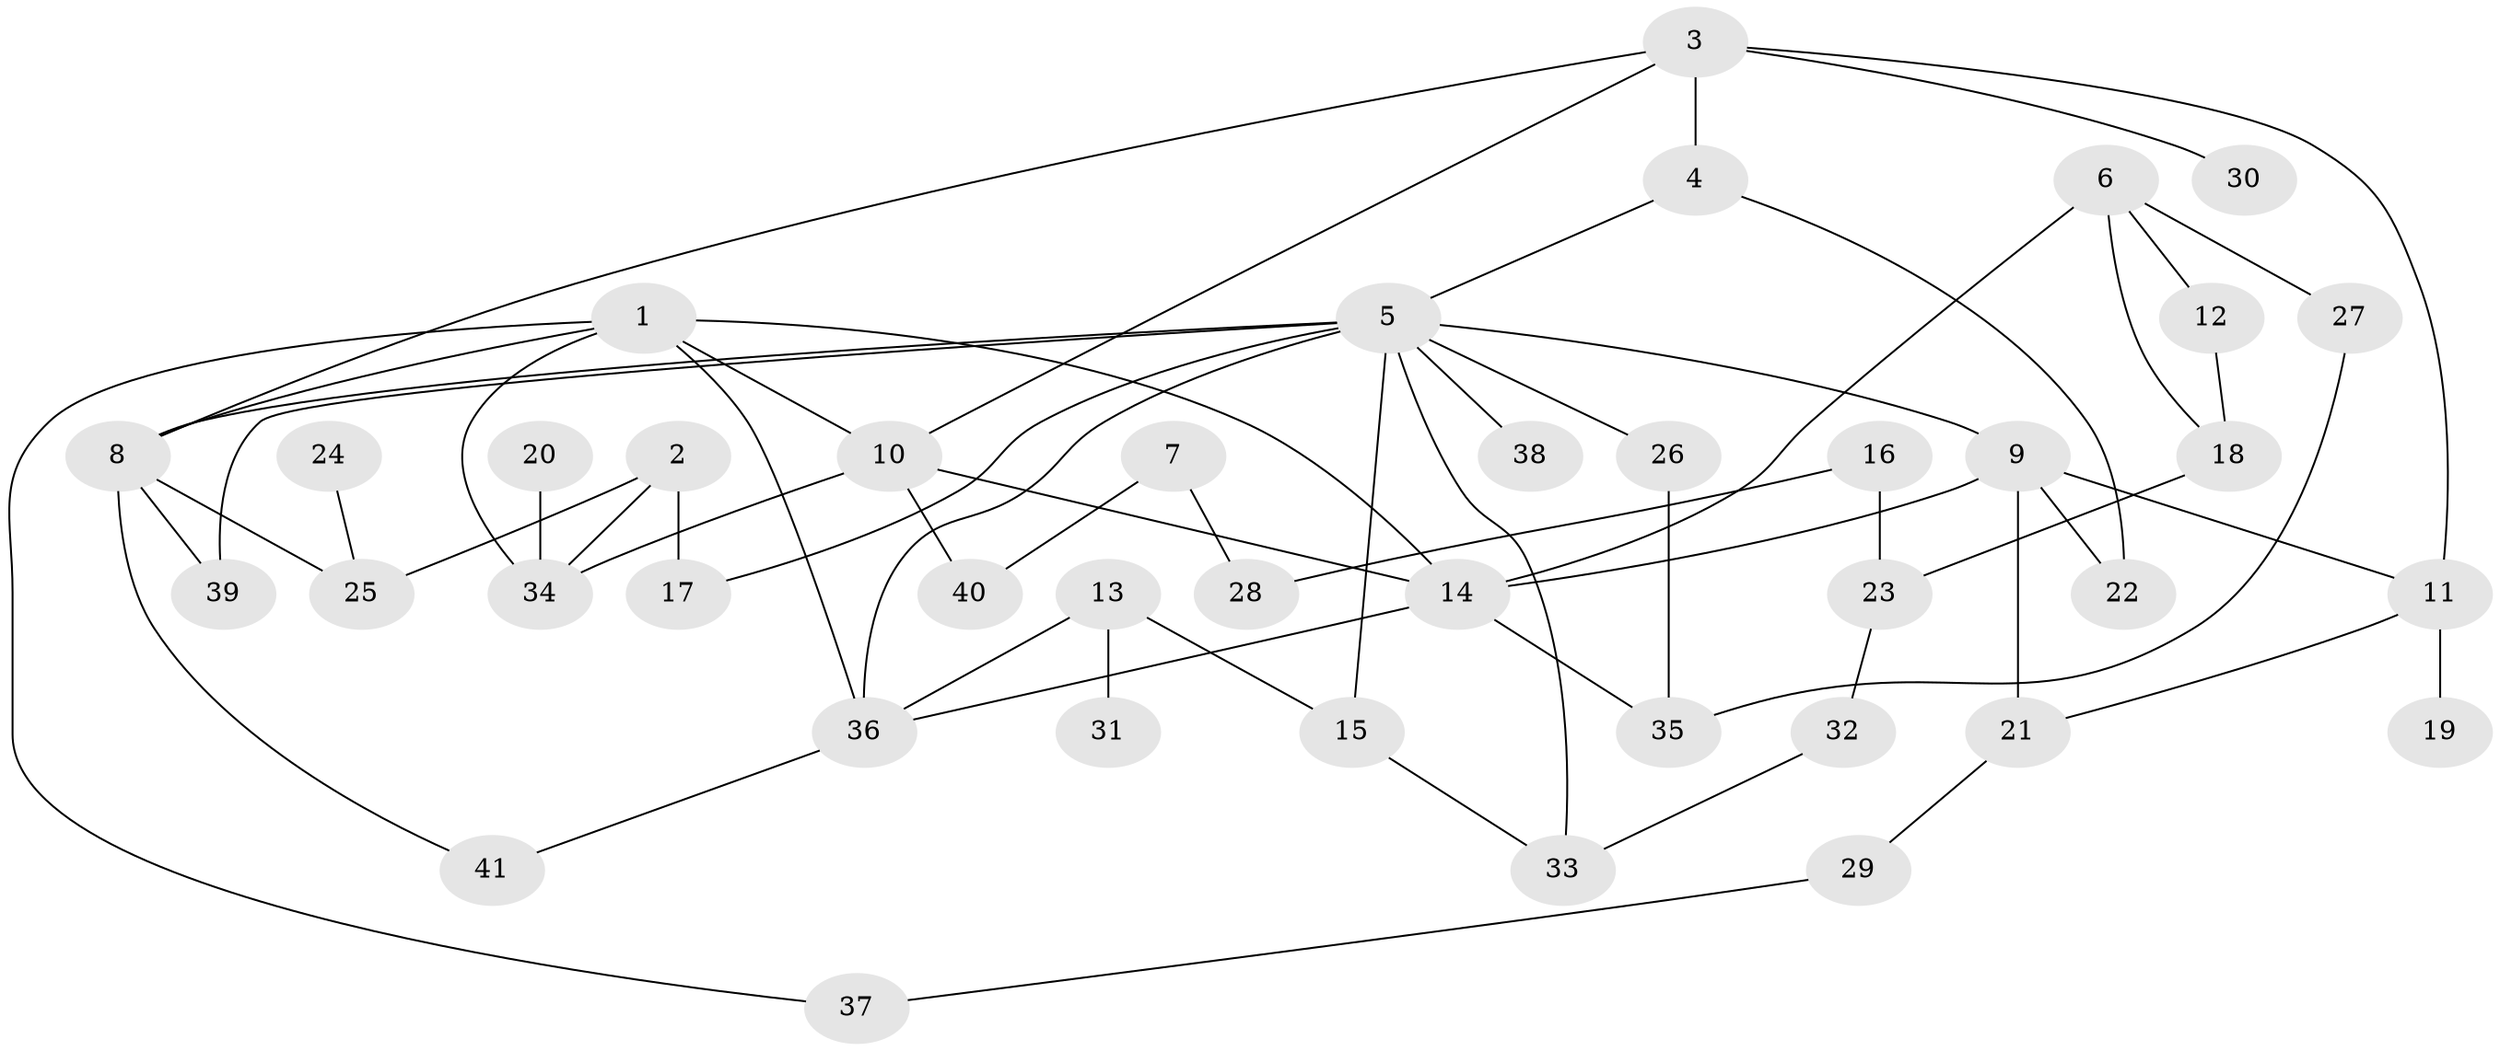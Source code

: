 // original degree distribution, {7: 0.012345679012345678, 4: 0.1111111111111111, 5: 0.04938271604938271, 6: 0.037037037037037035, 8: 0.012345679012345678, 3: 0.2222222222222222, 1: 0.3333333333333333, 2: 0.2222222222222222}
// Generated by graph-tools (version 1.1) at 2025/00/03/09/25 03:00:58]
// undirected, 41 vertices, 62 edges
graph export_dot {
graph [start="1"]
  node [color=gray90,style=filled];
  1;
  2;
  3;
  4;
  5;
  6;
  7;
  8;
  9;
  10;
  11;
  12;
  13;
  14;
  15;
  16;
  17;
  18;
  19;
  20;
  21;
  22;
  23;
  24;
  25;
  26;
  27;
  28;
  29;
  30;
  31;
  32;
  33;
  34;
  35;
  36;
  37;
  38;
  39;
  40;
  41;
  1 -- 8 [weight=1.0];
  1 -- 10 [weight=1.0];
  1 -- 14 [weight=1.0];
  1 -- 34 [weight=1.0];
  1 -- 36 [weight=1.0];
  1 -- 37 [weight=1.0];
  2 -- 17 [weight=1.0];
  2 -- 25 [weight=1.0];
  2 -- 34 [weight=1.0];
  3 -- 4 [weight=1.0];
  3 -- 8 [weight=1.0];
  3 -- 10 [weight=1.0];
  3 -- 11 [weight=1.0];
  3 -- 30 [weight=1.0];
  4 -- 5 [weight=1.0];
  4 -- 22 [weight=1.0];
  5 -- 8 [weight=1.0];
  5 -- 9 [weight=1.0];
  5 -- 15 [weight=1.0];
  5 -- 17 [weight=1.0];
  5 -- 26 [weight=1.0];
  5 -- 33 [weight=1.0];
  5 -- 36 [weight=1.0];
  5 -- 38 [weight=1.0];
  5 -- 39 [weight=1.0];
  6 -- 12 [weight=1.0];
  6 -- 14 [weight=1.0];
  6 -- 18 [weight=1.0];
  6 -- 27 [weight=1.0];
  7 -- 28 [weight=1.0];
  7 -- 40 [weight=1.0];
  8 -- 25 [weight=1.0];
  8 -- 39 [weight=1.0];
  8 -- 41 [weight=1.0];
  9 -- 11 [weight=1.0];
  9 -- 14 [weight=1.0];
  9 -- 21 [weight=2.0];
  9 -- 22 [weight=1.0];
  10 -- 14 [weight=1.0];
  10 -- 34 [weight=1.0];
  10 -- 40 [weight=1.0];
  11 -- 19 [weight=1.0];
  11 -- 21 [weight=1.0];
  12 -- 18 [weight=1.0];
  13 -- 15 [weight=1.0];
  13 -- 31 [weight=1.0];
  13 -- 36 [weight=1.0];
  14 -- 35 [weight=1.0];
  14 -- 36 [weight=1.0];
  15 -- 33 [weight=1.0];
  16 -- 23 [weight=1.0];
  16 -- 28 [weight=1.0];
  18 -- 23 [weight=1.0];
  20 -- 34 [weight=1.0];
  21 -- 29 [weight=1.0];
  23 -- 32 [weight=1.0];
  24 -- 25 [weight=1.0];
  26 -- 35 [weight=1.0];
  27 -- 35 [weight=1.0];
  29 -- 37 [weight=1.0];
  32 -- 33 [weight=1.0];
  36 -- 41 [weight=1.0];
}
